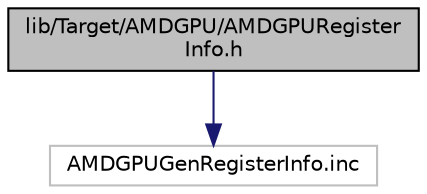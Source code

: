digraph "lib/Target/AMDGPU/AMDGPURegisterInfo.h"
{
 // LATEX_PDF_SIZE
  bgcolor="transparent";
  edge [fontname="Helvetica",fontsize="10",labelfontname="Helvetica",labelfontsize="10"];
  node [fontname="Helvetica",fontsize="10",shape="box"];
  Node1 [label="lib/Target/AMDGPU/AMDGPURegister\lInfo.h",height=0.2,width=0.4,color="black", fillcolor="grey75", style="filled", fontcolor="black",tooltip="TargetRegisterInfo interface that is implemented by all hw codegen targets."];
  Node1 -> Node2 [color="midnightblue",fontsize="10",style="solid",fontname="Helvetica"];
  Node2 [label="AMDGPUGenRegisterInfo.inc",height=0.2,width=0.4,color="grey75",tooltip=" "];
}
